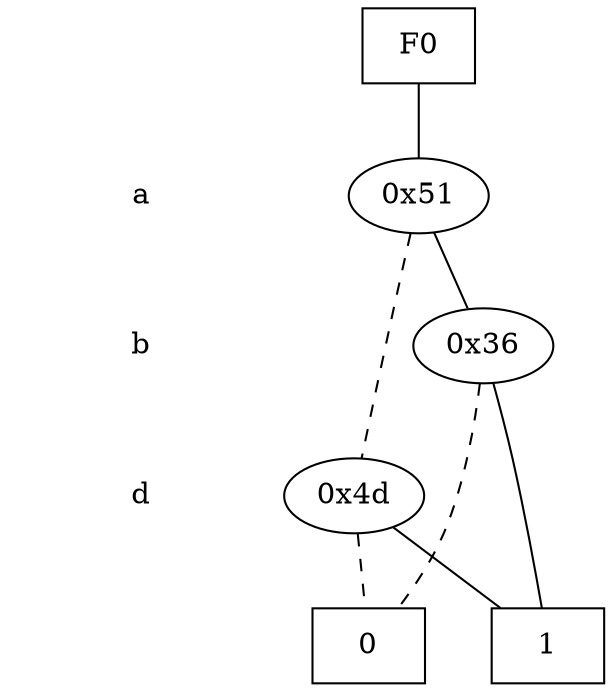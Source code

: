 digraph "ZDD" {
size = "7.5,10"
center = true;
edge [dir = none];
{ node [shape = plaintext];
  edge [style = invis];
  "CONST NODES" [style = invis];
" a " -> " b " -> " d " -> "CONST NODES"; 
}
{ rank = same; node [shape = box]; edge [style = invis];
"F0"; }
{ rank = same; " a ";
"0x51";
}
{ rank = same; " b ";
"0x36";
}
{ rank = same; " d ";
"0x4d";
}
{ rank = same; "CONST NODES";
{ node [shape = box]; "0x26";
"0x25";
}
}
"F0" -> "0x51" [style = solid];
"0x51" -> "0x36";
"0x51" -> "0x4d" [style = dashed];
"0x36" -> "0x25";
"0x36" -> "0x26" [style = dashed];
"0x4d" -> "0x25";
"0x4d" -> "0x26" [style = dashed];
"0x26" [label = "0"];
"0x25" [label = "1"];
}
